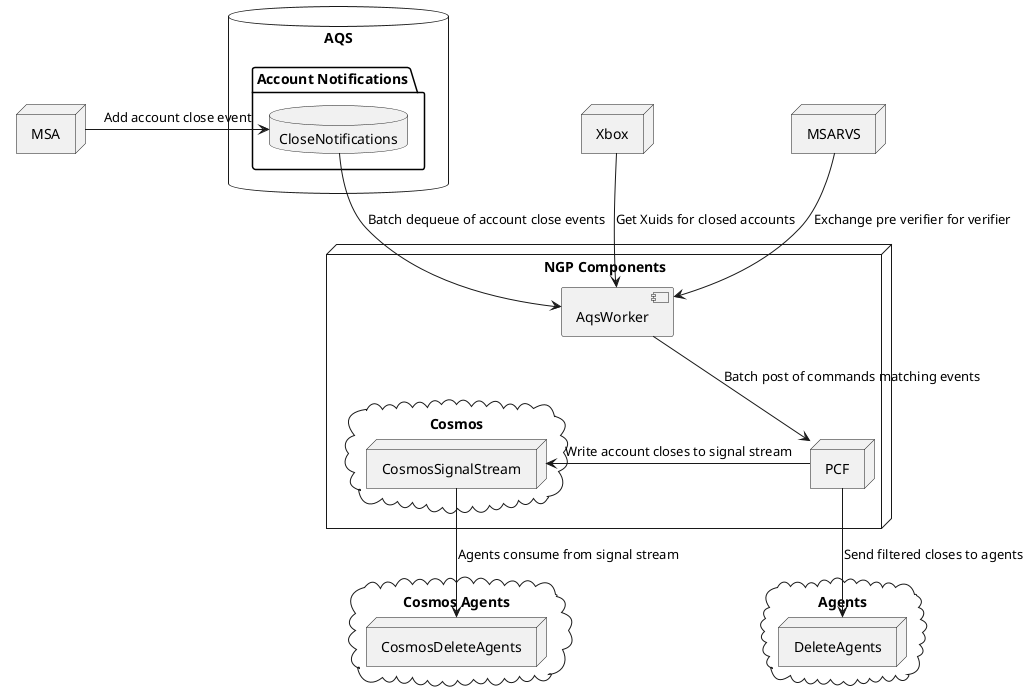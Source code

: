 @startuml CloseCallFlow

node MSA
database AQS {
    folder "Account Notifications" {
        database CloseNotifications
    }
}

node "NGP Components" {

    [AqsWorker]

    node PCF

    cloud "Cosmos" {
        node CosmosSignalStream
    }
}

node Xbox
node MSARVS

cloud "Agents" {
    node DeleteAgents
}

cloud "Cosmos Agents" {
    node CosmosDeleteAgents
}

MSA -> CloseNotifications : Add account close event
CloseNotifications --> AqsWorker : Batch dequeue of account close events

Xbox --> AqsWorker : Get Xuids for closed accounts
MSARVS --> AqsWorker : Exchange pre verifier for verifier

AqsWorker --> PCF : Batch post of commands matching events

PCF -left-> CosmosSignalStream : Write account closes to signal stream
PCF --> DeleteAgents : Send filtered closes to agents

CosmosSignalStream --> CosmosDeleteAgents : Agents consume from signal stream

@enduml
